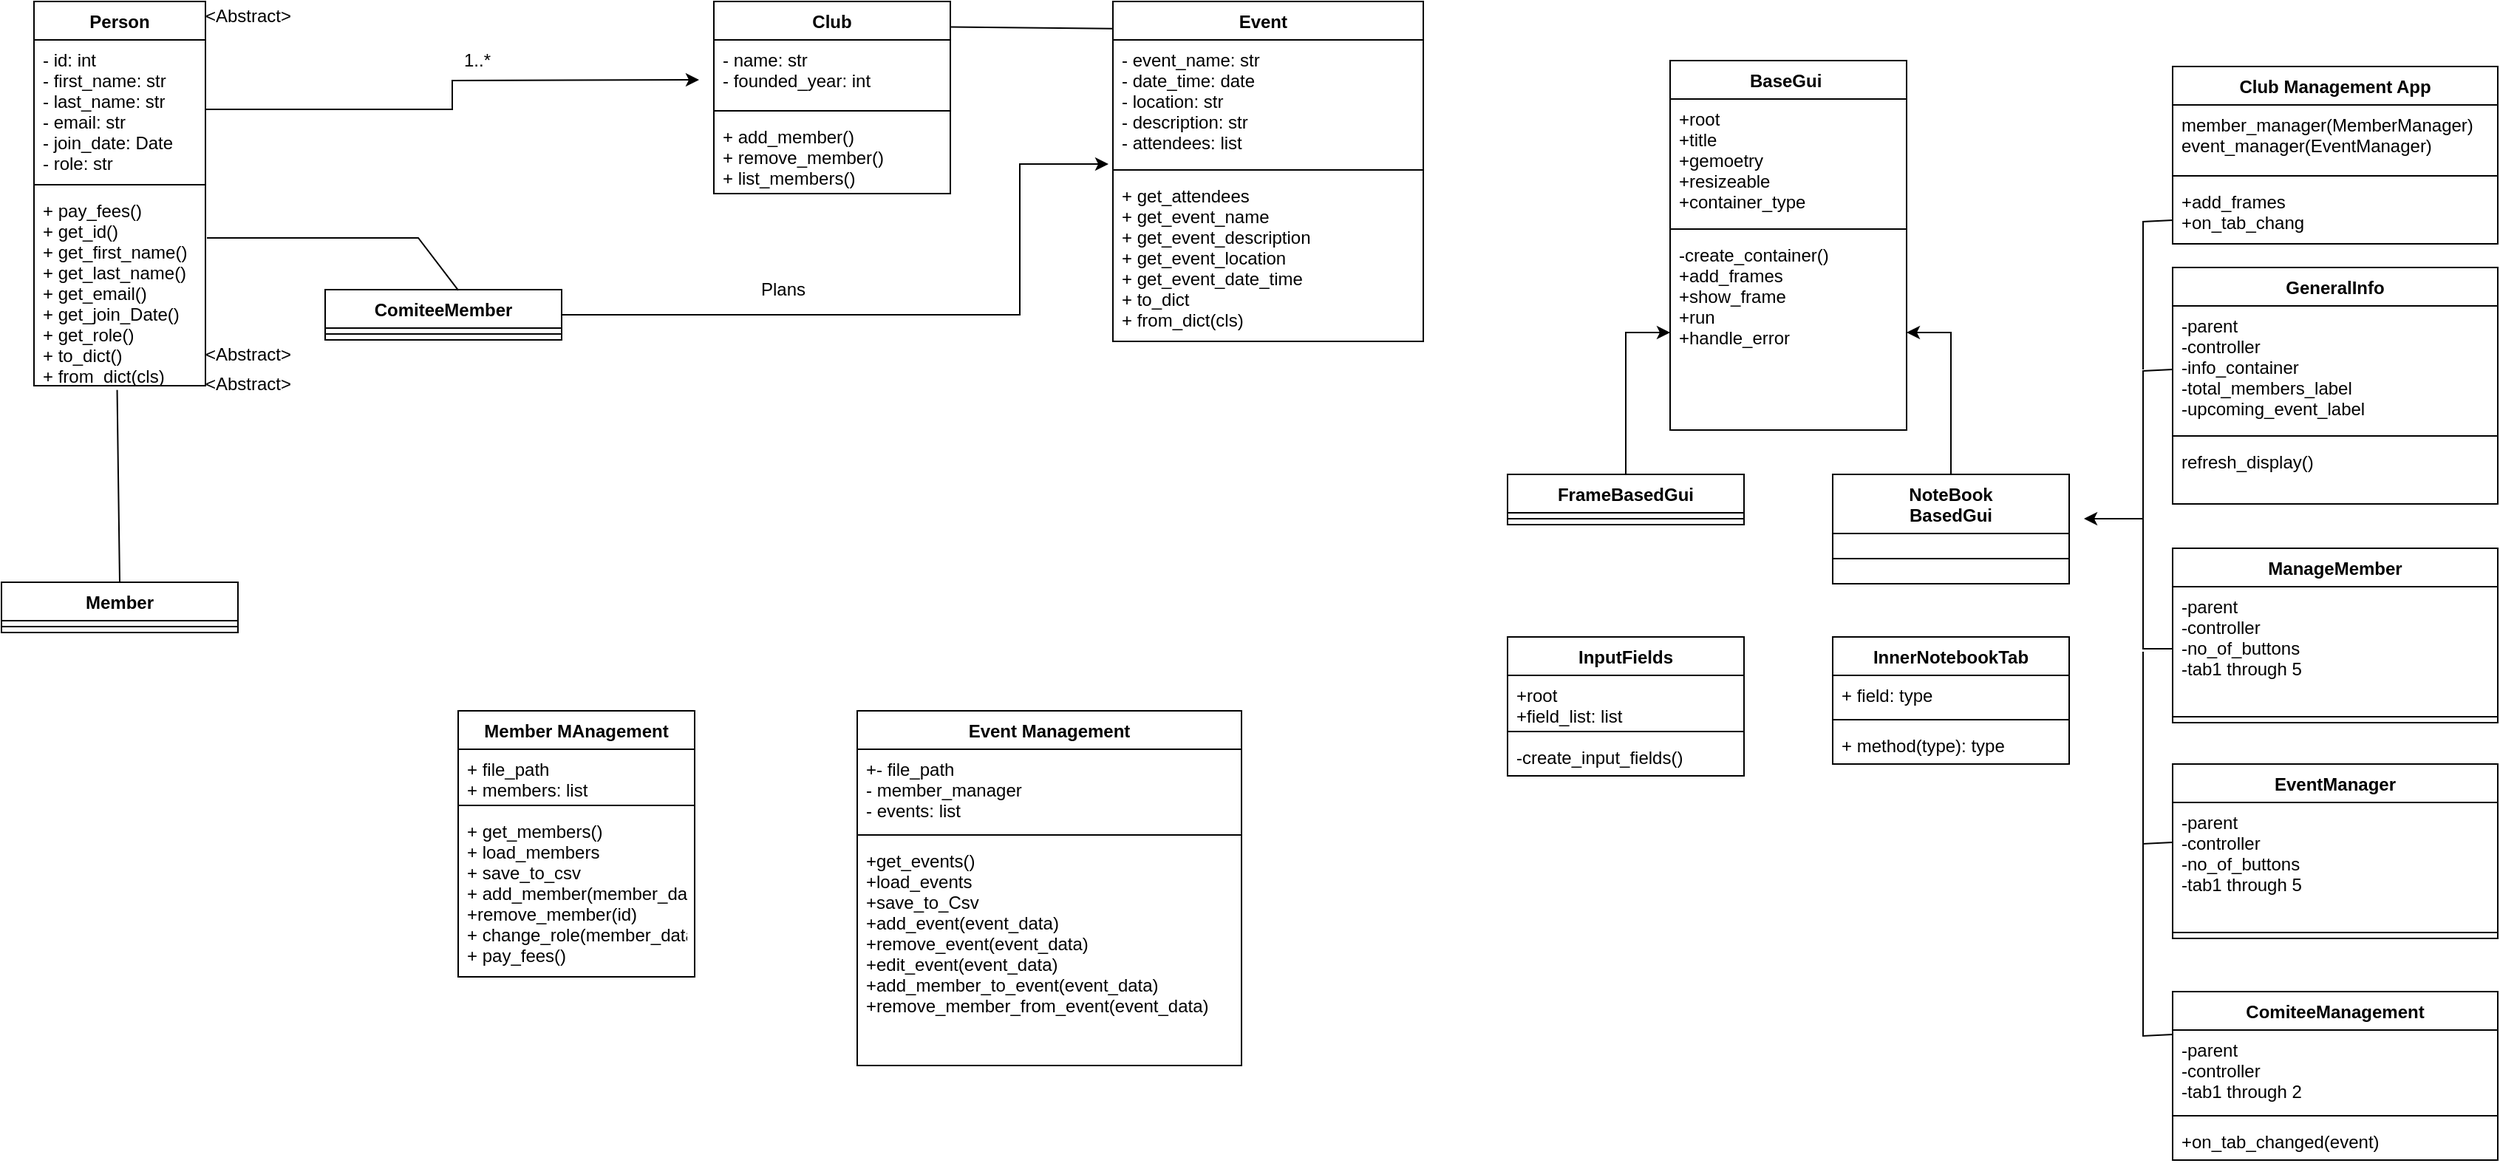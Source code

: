 <mxfile version="19.0.1" type="device"><diagram id="oZIaT7KFOgvUiZ4trvgQ" name="Page-1"><mxGraphModel dx="4478" dy="1831" grid="1" gridSize="10" guides="1" tooltips="1" connect="1" arrows="1" fold="1" page="1" pageScale="1" pageWidth="827" pageHeight="1169" math="0" shadow="0"><root><mxCell id="0"/><mxCell id="1" parent="0"/><mxCell id="9O5yzPZWpLNGBQYZvTPE-1" value="BaseGui " style="swimlane;fontStyle=1;align=center;verticalAlign=top;childLayout=stackLayout;horizontal=1;startSize=26;horizontalStack=0;resizeParent=1;resizeParentMax=0;resizeLast=0;collapsible=1;marginBottom=0;" vertex="1" parent="1"><mxGeometry x="1120" y="80" width="160" height="250" as="geometry"/></mxCell><mxCell id="9O5yzPZWpLNGBQYZvTPE-2" value="+root&#10;+title&#10;+gemoetry&#10;+resizeable&#10;+container_type" style="text;strokeColor=none;fillColor=none;align=left;verticalAlign=top;spacingLeft=4;spacingRight=4;overflow=hidden;rotatable=0;points=[[0,0.5],[1,0.5]];portConstraint=eastwest;" vertex="1" parent="9O5yzPZWpLNGBQYZvTPE-1"><mxGeometry y="26" width="160" height="84" as="geometry"/></mxCell><mxCell id="9O5yzPZWpLNGBQYZvTPE-3" value="" style="line;strokeWidth=1;fillColor=none;align=left;verticalAlign=middle;spacingTop=-1;spacingLeft=3;spacingRight=3;rotatable=0;labelPosition=right;points=[];portConstraint=eastwest;" vertex="1" parent="9O5yzPZWpLNGBQYZvTPE-1"><mxGeometry y="110" width="160" height="8" as="geometry"/></mxCell><mxCell id="9O5yzPZWpLNGBQYZvTPE-4" value="-create_container()&#10;+add_frames&#10;+show_frame&#10;+run&#10;+handle_error" style="text;strokeColor=none;fillColor=none;align=left;verticalAlign=top;spacingLeft=4;spacingRight=4;overflow=hidden;rotatable=0;points=[[0,0.5],[1,0.5]];portConstraint=eastwest;" vertex="1" parent="9O5yzPZWpLNGBQYZvTPE-1"><mxGeometry y="118" width="160" height="132" as="geometry"/></mxCell><mxCell id="9O5yzPZWpLNGBQYZvTPE-5" value="" style="edgeStyle=orthogonalEdgeStyle;rounded=0;orthogonalLoop=1;jettySize=auto;html=1;" edge="1" parent="1" source="9O5yzPZWpLNGBQYZvTPE-6" target="9O5yzPZWpLNGBQYZvTPE-4"><mxGeometry relative="1" as="geometry"/></mxCell><mxCell id="9O5yzPZWpLNGBQYZvTPE-6" value="FrameBasedGui" style="swimlane;fontStyle=1;align=center;verticalAlign=top;childLayout=stackLayout;horizontal=1;startSize=26;horizontalStack=0;resizeParent=1;resizeParentMax=0;resizeLast=0;collapsible=1;marginBottom=0;" vertex="1" parent="1"><mxGeometry x="1010" y="360" width="160" height="34" as="geometry"/></mxCell><mxCell id="9O5yzPZWpLNGBQYZvTPE-7" value="" style="line;strokeWidth=1;fillColor=none;align=left;verticalAlign=middle;spacingTop=-1;spacingLeft=3;spacingRight=3;rotatable=0;labelPosition=right;points=[];portConstraint=eastwest;" vertex="1" parent="9O5yzPZWpLNGBQYZvTPE-6"><mxGeometry y="26" width="160" height="8" as="geometry"/></mxCell><mxCell id="9O5yzPZWpLNGBQYZvTPE-8" value="" style="edgeStyle=orthogonalEdgeStyle;rounded=0;orthogonalLoop=1;jettySize=auto;html=1;" edge="1" parent="1" source="9O5yzPZWpLNGBQYZvTPE-9" target="9O5yzPZWpLNGBQYZvTPE-4"><mxGeometry relative="1" as="geometry"/></mxCell><mxCell id="9O5yzPZWpLNGBQYZvTPE-9" value="NoteBook&#10;BasedGui" style="swimlane;fontStyle=1;align=center;verticalAlign=top;childLayout=stackLayout;horizontal=1;startSize=40;horizontalStack=0;resizeParent=1;resizeParentMax=0;resizeLast=0;collapsible=1;marginBottom=0;" vertex="1" parent="1"><mxGeometry x="1230" y="360" width="160" height="74" as="geometry"/></mxCell><mxCell id="9O5yzPZWpLNGBQYZvTPE-10" value="" style="line;strokeWidth=1;fillColor=none;align=left;verticalAlign=middle;spacingTop=-1;spacingLeft=3;spacingRight=3;rotatable=0;labelPosition=right;points=[];portConstraint=eastwest;" vertex="1" parent="9O5yzPZWpLNGBQYZvTPE-9"><mxGeometry y="40" width="160" height="34" as="geometry"/></mxCell><mxCell id="9O5yzPZWpLNGBQYZvTPE-11" value="InputFields" style="swimlane;fontStyle=1;align=center;verticalAlign=top;childLayout=stackLayout;horizontal=1;startSize=26;horizontalStack=0;resizeParent=1;resizeParentMax=0;resizeLast=0;collapsible=1;marginBottom=0;" vertex="1" parent="1"><mxGeometry x="1010" y="470" width="160" height="94" as="geometry"/></mxCell><mxCell id="9O5yzPZWpLNGBQYZvTPE-12" value="+root&#10;+field_list: list" style="text;strokeColor=none;fillColor=none;align=left;verticalAlign=top;spacingLeft=4;spacingRight=4;overflow=hidden;rotatable=0;points=[[0,0.5],[1,0.5]];portConstraint=eastwest;" vertex="1" parent="9O5yzPZWpLNGBQYZvTPE-11"><mxGeometry y="26" width="160" height="34" as="geometry"/></mxCell><mxCell id="9O5yzPZWpLNGBQYZvTPE-13" value="" style="line;strokeWidth=1;fillColor=none;align=left;verticalAlign=middle;spacingTop=-1;spacingLeft=3;spacingRight=3;rotatable=0;labelPosition=right;points=[];portConstraint=eastwest;" vertex="1" parent="9O5yzPZWpLNGBQYZvTPE-11"><mxGeometry y="60" width="160" height="8" as="geometry"/></mxCell><mxCell id="9O5yzPZWpLNGBQYZvTPE-14" value="-create_input_fields()" style="text;strokeColor=none;fillColor=none;align=left;verticalAlign=top;spacingLeft=4;spacingRight=4;overflow=hidden;rotatable=0;points=[[0,0.5],[1,0.5]];portConstraint=eastwest;" vertex="1" parent="9O5yzPZWpLNGBQYZvTPE-11"><mxGeometry y="68" width="160" height="26" as="geometry"/></mxCell><mxCell id="9O5yzPZWpLNGBQYZvTPE-16" value="Member" style="swimlane;fontStyle=1;align=center;verticalAlign=top;childLayout=stackLayout;horizontal=1;startSize=26;horizontalStack=0;resizeParent=1;resizeParentMax=0;resizeLast=0;collapsible=1;marginBottom=0;" vertex="1" parent="1"><mxGeometry x="-9" y="433" width="160" height="34" as="geometry"/></mxCell><mxCell id="9O5yzPZWpLNGBQYZvTPE-18" value="" style="line;strokeWidth=1;fillColor=none;align=left;verticalAlign=middle;spacingTop=-1;spacingLeft=3;spacingRight=3;rotatable=0;labelPosition=right;points=[];portConstraint=eastwest;" vertex="1" parent="9O5yzPZWpLNGBQYZvTPE-16"><mxGeometry y="26" width="160" height="8" as="geometry"/></mxCell><mxCell id="9O5yzPZWpLNGBQYZvTPE-20" value="Club" style="swimlane;fontStyle=1;align=center;verticalAlign=top;childLayout=stackLayout;horizontal=1;startSize=26;horizontalStack=0;resizeParent=1;resizeParentMax=0;resizeLast=0;collapsible=1;marginBottom=0;" vertex="1" parent="1"><mxGeometry x="473" y="40" width="160" height="130" as="geometry"/></mxCell><mxCell id="9O5yzPZWpLNGBQYZvTPE-21" value="- name: str&#10;- founded_year: int" style="text;strokeColor=none;fillColor=none;align=left;verticalAlign=top;spacingLeft=4;spacingRight=4;overflow=hidden;rotatable=0;points=[[0,0.5],[1,0.5]];portConstraint=eastwest;" vertex="1" parent="9O5yzPZWpLNGBQYZvTPE-20"><mxGeometry y="26" width="160" height="44" as="geometry"/></mxCell><mxCell id="9O5yzPZWpLNGBQYZvTPE-22" value="" style="line;strokeWidth=1;fillColor=none;align=left;verticalAlign=middle;spacingTop=-1;spacingLeft=3;spacingRight=3;rotatable=0;labelPosition=right;points=[];portConstraint=eastwest;" vertex="1" parent="9O5yzPZWpLNGBQYZvTPE-20"><mxGeometry y="70" width="160" height="8" as="geometry"/></mxCell><mxCell id="9O5yzPZWpLNGBQYZvTPE-23" value="+ add_member()&#10;+ remove_member()&#10;+ list_members()" style="text;strokeColor=none;fillColor=none;align=left;verticalAlign=top;spacingLeft=4;spacingRight=4;overflow=hidden;rotatable=0;points=[[0,0.5],[1,0.5]];portConstraint=eastwest;" vertex="1" parent="9O5yzPZWpLNGBQYZvTPE-20"><mxGeometry y="78" width="160" height="52" as="geometry"/></mxCell><mxCell id="9O5yzPZWpLNGBQYZvTPE-24" value="Person" style="swimlane;fontStyle=1;align=center;verticalAlign=top;childLayout=stackLayout;horizontal=1;startSize=26;horizontalStack=0;resizeParent=1;resizeParentMax=0;resizeLast=0;collapsible=1;marginBottom=0;" vertex="1" parent="1"><mxGeometry x="13" y="40" width="116" height="260" as="geometry"/></mxCell><mxCell id="9O5yzPZWpLNGBQYZvTPE-25" value="- id: int&#10;- first_name: str&#10;- last_name: str&#10;- email: str&#10;- join_date: Date&#10;- role: str" style="text;strokeColor=none;fillColor=none;align=left;verticalAlign=top;spacingLeft=4;spacingRight=4;overflow=hidden;rotatable=0;points=[[0,0.5],[1,0.5]];portConstraint=eastwest;" vertex="1" parent="9O5yzPZWpLNGBQYZvTPE-24"><mxGeometry y="26" width="116" height="94" as="geometry"/></mxCell><mxCell id="9O5yzPZWpLNGBQYZvTPE-26" value="" style="line;strokeWidth=1;fillColor=none;align=left;verticalAlign=middle;spacingTop=-1;spacingLeft=3;spacingRight=3;rotatable=0;labelPosition=right;points=[];portConstraint=eastwest;" vertex="1" parent="9O5yzPZWpLNGBQYZvTPE-24"><mxGeometry y="120" width="116" height="8" as="geometry"/></mxCell><mxCell id="9O5yzPZWpLNGBQYZvTPE-27" value="+ pay_fees()&#10;+ get_id()&#10;+ get_first_name()&#10;+ get_last_name()&#10;+ get_email()&#10;+ get_join_Date()&#10;+ get_role()&#10;+ to_dict()&#10;+ from_dict(cls)" style="text;strokeColor=none;fillColor=none;align=left;verticalAlign=top;spacingLeft=4;spacingRight=4;overflow=hidden;rotatable=0;points=[[0,0.5],[1,0.5]];portConstraint=eastwest;" vertex="1" parent="9O5yzPZWpLNGBQYZvTPE-24"><mxGeometry y="128" width="116" height="132" as="geometry"/></mxCell><mxCell id="9O5yzPZWpLNGBQYZvTPE-61" style="edgeStyle=orthogonalEdgeStyle;rounded=0;orthogonalLoop=1;jettySize=auto;html=1;" edge="1" parent="1" source="9O5yzPZWpLNGBQYZvTPE-33"><mxGeometry relative="1" as="geometry"><mxPoint x="740" y="150" as="targetPoint"/><Array as="points"><mxPoint x="680" y="252"/><mxPoint x="680" y="150"/></Array></mxGeometry></mxCell><mxCell id="9O5yzPZWpLNGBQYZvTPE-33" value="ComiteeMember" style="swimlane;fontStyle=1;align=center;verticalAlign=top;childLayout=stackLayout;horizontal=1;startSize=26;horizontalStack=0;resizeParent=1;resizeParentMax=0;resizeLast=0;collapsible=1;marginBottom=0;" vertex="1" parent="1"><mxGeometry x="210" y="235" width="160" height="34" as="geometry"/></mxCell><mxCell id="9O5yzPZWpLNGBQYZvTPE-35" value="" style="line;strokeWidth=1;fillColor=none;align=left;verticalAlign=middle;spacingTop=-1;spacingLeft=3;spacingRight=3;rotatable=0;labelPosition=right;points=[];portConstraint=eastwest;" vertex="1" parent="9O5yzPZWpLNGBQYZvTPE-33"><mxGeometry y="26" width="160" height="8" as="geometry"/></mxCell><mxCell id="9O5yzPZWpLNGBQYZvTPE-39" value="Event  " style="swimlane;fontStyle=1;align=center;verticalAlign=top;childLayout=stackLayout;horizontal=1;startSize=26;horizontalStack=0;resizeParent=1;resizeParentMax=0;resizeLast=0;collapsible=1;marginBottom=0;" vertex="1" parent="1"><mxGeometry x="743" y="40" width="210" height="230" as="geometry"/></mxCell><mxCell id="9O5yzPZWpLNGBQYZvTPE-40" value="- event_name: str&#10;- date_time: date&#10;- location: str&#10;- description: str&#10;- attendees: list" style="text;strokeColor=none;fillColor=none;align=left;verticalAlign=top;spacingLeft=4;spacingRight=4;overflow=hidden;rotatable=0;points=[[0,0.5],[1,0.5]];portConstraint=eastwest;" vertex="1" parent="9O5yzPZWpLNGBQYZvTPE-39"><mxGeometry y="26" width="210" height="84" as="geometry"/></mxCell><mxCell id="9O5yzPZWpLNGBQYZvTPE-41" value="" style="line;strokeWidth=1;fillColor=none;align=left;verticalAlign=middle;spacingTop=-1;spacingLeft=3;spacingRight=3;rotatable=0;labelPosition=right;points=[];portConstraint=eastwest;" vertex="1" parent="9O5yzPZWpLNGBQYZvTPE-39"><mxGeometry y="110" width="210" height="8" as="geometry"/></mxCell><mxCell id="9O5yzPZWpLNGBQYZvTPE-42" value="+ get_attendees&#10;+ get_event_name&#10;+ get_event_description&#10;+ get_event_location&#10;+ get_event_date_time&#10;+ to_dict&#10;+ from_dict(cls)" style="text;strokeColor=none;fillColor=none;align=left;verticalAlign=top;spacingLeft=4;spacingRight=4;overflow=hidden;rotatable=0;points=[[0,0.5],[1,0.5]];portConstraint=eastwest;" vertex="1" parent="9O5yzPZWpLNGBQYZvTPE-39"><mxGeometry y="118" width="210" height="112" as="geometry"/></mxCell><mxCell id="9O5yzPZWpLNGBQYZvTPE-43" value="" style="endArrow=none;html=1;rounded=0;exitX=0.563;exitY=0.012;exitDx=0;exitDy=0;exitPerimeter=0;" edge="1" parent="1" source="9O5yzPZWpLNGBQYZvTPE-33"><mxGeometry width="50" height="50" relative="1" as="geometry"><mxPoint x="-157" y="239" as="sourcePoint"/><mxPoint x="130" y="200" as="targetPoint"/><Array as="points"><mxPoint x="273" y="200"/></Array></mxGeometry></mxCell><mxCell id="9O5yzPZWpLNGBQYZvTPE-44" style="edgeStyle=orthogonalEdgeStyle;rounded=0;orthogonalLoop=1;jettySize=auto;html=1;" edge="1" parent="1" source="9O5yzPZWpLNGBQYZvTPE-25"><mxGeometry relative="1" as="geometry"><mxPoint x="463" y="93" as="targetPoint"/></mxGeometry></mxCell><mxCell id="9O5yzPZWpLNGBQYZvTPE-45" value="1..*" style="text;html=1;strokeColor=none;fillColor=none;align=center;verticalAlign=middle;whiteSpace=wrap;rounded=0;" vertex="1" parent="1"><mxGeometry x="283" y="70" width="60" height="20" as="geometry"/></mxCell><mxCell id="9O5yzPZWpLNGBQYZvTPE-50" value="" style="endArrow=none;html=1;rounded=0;entryX=0;entryY=0.08;entryDx=0;entryDy=0;entryPerimeter=0;exitX=1;exitY=0.133;exitDx=0;exitDy=0;exitPerimeter=0;" edge="1" parent="1" source="9O5yzPZWpLNGBQYZvTPE-20" target="9O5yzPZWpLNGBQYZvTPE-39"><mxGeometry width="50" height="50" relative="1" as="geometry"><mxPoint x="393" y="310" as="sourcePoint"/><mxPoint x="443" y="260" as="targetPoint"/></mxGeometry></mxCell><mxCell id="9O5yzPZWpLNGBQYZvTPE-52" value="&amp;lt;Abstract&amp;gt;" style="text;html=1;strokeColor=none;fillColor=none;align=center;verticalAlign=middle;whiteSpace=wrap;rounded=0;" vertex="1" parent="1"><mxGeometry x="133" y="40" width="50" height="20" as="geometry"/></mxCell><mxCell id="9O5yzPZWpLNGBQYZvTPE-53" value="&amp;lt;Abstract&amp;gt;" style="text;html=1;strokeColor=none;fillColor=none;align=center;verticalAlign=middle;whiteSpace=wrap;rounded=0;" vertex="1" parent="1"><mxGeometry x="133" y="269" width="50" height="20" as="geometry"/></mxCell><mxCell id="9O5yzPZWpLNGBQYZvTPE-57" style="edgeStyle=orthogonalEdgeStyle;rounded=0;orthogonalLoop=1;jettySize=auto;html=1;exitX=0.5;exitY=1;exitDx=0;exitDy=0;" edge="1" parent="1" source="9O5yzPZWpLNGBQYZvTPE-53" target="9O5yzPZWpLNGBQYZvTPE-53"><mxGeometry relative="1" as="geometry"/></mxCell><mxCell id="9O5yzPZWpLNGBQYZvTPE-59" value="&amp;lt;Abstract&amp;gt;" style="text;html=1;strokeColor=none;fillColor=none;align=center;verticalAlign=middle;whiteSpace=wrap;rounded=0;" vertex="1" parent="1"><mxGeometry x="133" y="289" width="50" height="20" as="geometry"/></mxCell><mxCell id="9O5yzPZWpLNGBQYZvTPE-60" value="" style="endArrow=none;html=1;rounded=0;exitX=0.485;exitY=1.022;exitDx=0;exitDy=0;exitPerimeter=0;entryX=0.5;entryY=0;entryDx=0;entryDy=0;" edge="1" parent="1" source="9O5yzPZWpLNGBQYZvTPE-27" target="9O5yzPZWpLNGBQYZvTPE-16"><mxGeometry width="50" height="50" relative="1" as="geometry"><mxPoint x="283.0" y="433.004" as="sourcePoint"/><mxPoint x="68.92" y="414.02" as="targetPoint"/><Array as="points"><mxPoint x="70" y="360"/></Array></mxGeometry></mxCell><mxCell id="9O5yzPZWpLNGBQYZvTPE-62" value="Plans" style="text;html=1;strokeColor=none;fillColor=none;align=center;verticalAlign=middle;whiteSpace=wrap;rounded=0;" vertex="1" parent="1"><mxGeometry x="490" y="220" width="60" height="30" as="geometry"/></mxCell><mxCell id="9O5yzPZWpLNGBQYZvTPE-63" value="Member MAnagement" style="swimlane;fontStyle=1;align=center;verticalAlign=top;childLayout=stackLayout;horizontal=1;startSize=26;horizontalStack=0;resizeParent=1;resizeParentMax=0;resizeLast=0;collapsible=1;marginBottom=0;" vertex="1" parent="1"><mxGeometry x="300" y="520" width="160" height="180" as="geometry"/></mxCell><mxCell id="9O5yzPZWpLNGBQYZvTPE-64" value="+ file_path&#10;+ members: list" style="text;strokeColor=none;fillColor=none;align=left;verticalAlign=top;spacingLeft=4;spacingRight=4;overflow=hidden;rotatable=0;points=[[0,0.5],[1,0.5]];portConstraint=eastwest;" vertex="1" parent="9O5yzPZWpLNGBQYZvTPE-63"><mxGeometry y="26" width="160" height="34" as="geometry"/></mxCell><mxCell id="9O5yzPZWpLNGBQYZvTPE-65" value="" style="line;strokeWidth=1;fillColor=none;align=left;verticalAlign=middle;spacingTop=-1;spacingLeft=3;spacingRight=3;rotatable=0;labelPosition=right;points=[];portConstraint=eastwest;" vertex="1" parent="9O5yzPZWpLNGBQYZvTPE-63"><mxGeometry y="60" width="160" height="8" as="geometry"/></mxCell><mxCell id="9O5yzPZWpLNGBQYZvTPE-66" value="+ get_members()&#10;+ load_members&#10;+ save_to_csv&#10;+ add_member(member_data:dict)&#10;+remove_member(id)&#10;+ change_role(member_data: dict)&#10;+ pay_fees()" style="text;strokeColor=none;fillColor=none;align=left;verticalAlign=top;spacingLeft=4;spacingRight=4;overflow=hidden;rotatable=0;points=[[0,0.5],[1,0.5]];portConstraint=eastwest;" vertex="1" parent="9O5yzPZWpLNGBQYZvTPE-63"><mxGeometry y="68" width="160" height="112" as="geometry"/></mxCell><mxCell id="9O5yzPZWpLNGBQYZvTPE-67" value="Event Management" style="swimlane;fontStyle=1;align=center;verticalAlign=top;childLayout=stackLayout;horizontal=1;startSize=26;horizontalStack=0;resizeParent=1;resizeParentMax=0;resizeLast=0;collapsible=1;marginBottom=0;" vertex="1" parent="1"><mxGeometry x="570" y="520" width="260" height="240" as="geometry"/></mxCell><mxCell id="9O5yzPZWpLNGBQYZvTPE-68" value="+- file_path&#10;- member_manager&#10;- events: list" style="text;strokeColor=none;fillColor=none;align=left;verticalAlign=top;spacingLeft=4;spacingRight=4;overflow=hidden;rotatable=0;points=[[0,0.5],[1,0.5]];portConstraint=eastwest;" vertex="1" parent="9O5yzPZWpLNGBQYZvTPE-67"><mxGeometry y="26" width="260" height="54" as="geometry"/></mxCell><mxCell id="9O5yzPZWpLNGBQYZvTPE-69" value="" style="line;strokeWidth=1;fillColor=none;align=left;verticalAlign=middle;spacingTop=-1;spacingLeft=3;spacingRight=3;rotatable=0;labelPosition=right;points=[];portConstraint=eastwest;" vertex="1" parent="9O5yzPZWpLNGBQYZvTPE-67"><mxGeometry y="80" width="260" height="8" as="geometry"/></mxCell><mxCell id="9O5yzPZWpLNGBQYZvTPE-70" value="+get_events()&#10;+load_events&#10;+save_to_Csv&#10;+add_event(event_data)&#10;+remove_event(event_data)&#10;+edit_event(event_data)&#10;+add_member_to_event(event_data)&#10;+remove_member_from_event(event_data)" style="text;strokeColor=none;fillColor=none;align=left;verticalAlign=top;spacingLeft=4;spacingRight=4;overflow=hidden;rotatable=0;points=[[0,0.5],[1,0.5]];portConstraint=eastwest;" vertex="1" parent="9O5yzPZWpLNGBQYZvTPE-67"><mxGeometry y="88" width="260" height="152" as="geometry"/></mxCell><mxCell id="9O5yzPZWpLNGBQYZvTPE-74" value="Club Management App" style="swimlane;fontStyle=1;align=center;verticalAlign=top;childLayout=stackLayout;horizontal=1;startSize=26;horizontalStack=0;resizeParent=1;resizeParentMax=0;resizeLast=0;collapsible=1;marginBottom=0;" vertex="1" parent="1"><mxGeometry x="1460" y="84" width="220" height="120" as="geometry"/></mxCell><mxCell id="9O5yzPZWpLNGBQYZvTPE-75" value="member_manager(MemberManager)&#10;event_manager(EventManager)" style="text;strokeColor=none;fillColor=none;align=left;verticalAlign=top;spacingLeft=4;spacingRight=4;overflow=hidden;rotatable=0;points=[[0,0.5],[1,0.5]];portConstraint=eastwest;" vertex="1" parent="9O5yzPZWpLNGBQYZvTPE-74"><mxGeometry y="26" width="220" height="44" as="geometry"/></mxCell><mxCell id="9O5yzPZWpLNGBQYZvTPE-76" value="" style="line;strokeWidth=1;fillColor=none;align=left;verticalAlign=middle;spacingTop=-1;spacingLeft=3;spacingRight=3;rotatable=0;labelPosition=right;points=[];portConstraint=eastwest;" vertex="1" parent="9O5yzPZWpLNGBQYZvTPE-74"><mxGeometry y="70" width="220" height="8" as="geometry"/></mxCell><mxCell id="9O5yzPZWpLNGBQYZvTPE-77" value="+add_frames&#10;+on_tab_chang" style="text;strokeColor=none;fillColor=none;align=left;verticalAlign=top;spacingLeft=4;spacingRight=4;overflow=hidden;rotatable=0;points=[[0,0.5],[1,0.5]];portConstraint=eastwest;" vertex="1" parent="9O5yzPZWpLNGBQYZvTPE-74"><mxGeometry y="78" width="220" height="42" as="geometry"/></mxCell><mxCell id="9O5yzPZWpLNGBQYZvTPE-78" value="GeneralInfo" style="swimlane;fontStyle=1;align=center;verticalAlign=top;childLayout=stackLayout;horizontal=1;startSize=26;horizontalStack=0;resizeParent=1;resizeParentMax=0;resizeLast=0;collapsible=1;marginBottom=0;" vertex="1" parent="1"><mxGeometry x="1460" y="220" width="220" height="160" as="geometry"/></mxCell><mxCell id="9O5yzPZWpLNGBQYZvTPE-79" value="-parent&#10;-controller&#10;-info_container&#10;-total_members_label&#10;-upcoming_event_label" style="text;strokeColor=none;fillColor=none;align=left;verticalAlign=top;spacingLeft=4;spacingRight=4;overflow=hidden;rotatable=0;points=[[0,0.5],[1,0.5]];portConstraint=eastwest;" vertex="1" parent="9O5yzPZWpLNGBQYZvTPE-78"><mxGeometry y="26" width="220" height="84" as="geometry"/></mxCell><mxCell id="9O5yzPZWpLNGBQYZvTPE-80" value="" style="line;strokeWidth=1;fillColor=none;align=left;verticalAlign=middle;spacingTop=-1;spacingLeft=3;spacingRight=3;rotatable=0;labelPosition=right;points=[];portConstraint=eastwest;" vertex="1" parent="9O5yzPZWpLNGBQYZvTPE-78"><mxGeometry y="110" width="220" height="8" as="geometry"/></mxCell><mxCell id="9O5yzPZWpLNGBQYZvTPE-81" value="refresh_display()" style="text;strokeColor=none;fillColor=none;align=left;verticalAlign=top;spacingLeft=4;spacingRight=4;overflow=hidden;rotatable=0;points=[[0,0.5],[1,0.5]];portConstraint=eastwest;" vertex="1" parent="9O5yzPZWpLNGBQYZvTPE-78"><mxGeometry y="118" width="220" height="42" as="geometry"/></mxCell><mxCell id="9O5yzPZWpLNGBQYZvTPE-82" value="ManageMember" style="swimlane;fontStyle=1;align=center;verticalAlign=top;childLayout=stackLayout;horizontal=1;startSize=26;horizontalStack=0;resizeParent=1;resizeParentMax=0;resizeLast=0;collapsible=1;marginBottom=0;" vertex="1" parent="1"><mxGeometry x="1460" y="410" width="220" height="118" as="geometry"/></mxCell><mxCell id="9O5yzPZWpLNGBQYZvTPE-83" value="-parent&#10;-controller&#10;-no_of_buttons&#10;-tab1 through 5" style="text;strokeColor=none;fillColor=none;align=left;verticalAlign=top;spacingLeft=4;spacingRight=4;overflow=hidden;rotatable=0;points=[[0,0.5],[1,0.5]];portConstraint=eastwest;" vertex="1" parent="9O5yzPZWpLNGBQYZvTPE-82"><mxGeometry y="26" width="220" height="84" as="geometry"/></mxCell><mxCell id="9O5yzPZWpLNGBQYZvTPE-84" value="" style="line;strokeWidth=1;fillColor=none;align=left;verticalAlign=middle;spacingTop=-1;spacingLeft=3;spacingRight=3;rotatable=0;labelPosition=right;points=[];portConstraint=eastwest;" vertex="1" parent="9O5yzPZWpLNGBQYZvTPE-82"><mxGeometry y="110" width="220" height="8" as="geometry"/></mxCell><mxCell id="9O5yzPZWpLNGBQYZvTPE-86" value="InnerNotebookTab" style="swimlane;fontStyle=1;align=center;verticalAlign=top;childLayout=stackLayout;horizontal=1;startSize=26;horizontalStack=0;resizeParent=1;resizeParentMax=0;resizeLast=0;collapsible=1;marginBottom=0;" vertex="1" parent="1"><mxGeometry x="1230" y="470" width="160" height="86" as="geometry"/></mxCell><mxCell id="9O5yzPZWpLNGBQYZvTPE-87" value="+ field: type" style="text;strokeColor=none;fillColor=none;align=left;verticalAlign=top;spacingLeft=4;spacingRight=4;overflow=hidden;rotatable=0;points=[[0,0.5],[1,0.5]];portConstraint=eastwest;" vertex="1" parent="9O5yzPZWpLNGBQYZvTPE-86"><mxGeometry y="26" width="160" height="26" as="geometry"/></mxCell><mxCell id="9O5yzPZWpLNGBQYZvTPE-88" value="" style="line;strokeWidth=1;fillColor=none;align=left;verticalAlign=middle;spacingTop=-1;spacingLeft=3;spacingRight=3;rotatable=0;labelPosition=right;points=[];portConstraint=eastwest;" vertex="1" parent="9O5yzPZWpLNGBQYZvTPE-86"><mxGeometry y="52" width="160" height="8" as="geometry"/></mxCell><mxCell id="9O5yzPZWpLNGBQYZvTPE-89" value="+ method(type): type" style="text;strokeColor=none;fillColor=none;align=left;verticalAlign=top;spacingLeft=4;spacingRight=4;overflow=hidden;rotatable=0;points=[[0,0.5],[1,0.5]];portConstraint=eastwest;" vertex="1" parent="9O5yzPZWpLNGBQYZvTPE-86"><mxGeometry y="60" width="160" height="26" as="geometry"/></mxCell><mxCell id="9O5yzPZWpLNGBQYZvTPE-90" value="EventManager" style="swimlane;fontStyle=1;align=center;verticalAlign=top;childLayout=stackLayout;horizontal=1;startSize=26;horizontalStack=0;resizeParent=1;resizeParentMax=0;resizeLast=0;collapsible=1;marginBottom=0;" vertex="1" parent="1"><mxGeometry x="1460" y="556" width="220" height="118" as="geometry"/></mxCell><mxCell id="9O5yzPZWpLNGBQYZvTPE-91" value="-parent&#10;-controller&#10;-no_of_buttons&#10;-tab1 through 5" style="text;strokeColor=none;fillColor=none;align=left;verticalAlign=top;spacingLeft=4;spacingRight=4;overflow=hidden;rotatable=0;points=[[0,0.5],[1,0.5]];portConstraint=eastwest;" vertex="1" parent="9O5yzPZWpLNGBQYZvTPE-90"><mxGeometry y="26" width="220" height="84" as="geometry"/></mxCell><mxCell id="9O5yzPZWpLNGBQYZvTPE-92" value="" style="line;strokeWidth=1;fillColor=none;align=left;verticalAlign=middle;spacingTop=-1;spacingLeft=3;spacingRight=3;rotatable=0;labelPosition=right;points=[];portConstraint=eastwest;" vertex="1" parent="9O5yzPZWpLNGBQYZvTPE-90"><mxGeometry y="110" width="220" height="8" as="geometry"/></mxCell><mxCell id="9O5yzPZWpLNGBQYZvTPE-96" value="ComiteeManagement" style="swimlane;fontStyle=1;align=center;verticalAlign=top;childLayout=stackLayout;horizontal=1;startSize=26;horizontalStack=0;resizeParent=1;resizeParentMax=0;resizeLast=0;collapsible=1;marginBottom=0;" vertex="1" parent="1"><mxGeometry x="1460" y="710" width="220" height="114" as="geometry"/></mxCell><mxCell id="9O5yzPZWpLNGBQYZvTPE-97" value="-parent&#10;-controller&#10;-tab1 through 2" style="text;strokeColor=none;fillColor=none;align=left;verticalAlign=top;spacingLeft=4;spacingRight=4;overflow=hidden;rotatable=0;points=[[0,0.5],[1,0.5]];portConstraint=eastwest;" vertex="1" parent="9O5yzPZWpLNGBQYZvTPE-96"><mxGeometry y="26" width="220" height="54" as="geometry"/></mxCell><mxCell id="9O5yzPZWpLNGBQYZvTPE-98" value="" style="line;strokeWidth=1;fillColor=none;align=left;verticalAlign=middle;spacingTop=-1;spacingLeft=3;spacingRight=3;rotatable=0;labelPosition=right;points=[];portConstraint=eastwest;" vertex="1" parent="9O5yzPZWpLNGBQYZvTPE-96"><mxGeometry y="80" width="220" height="8" as="geometry"/></mxCell><mxCell id="9O5yzPZWpLNGBQYZvTPE-99" value="+on_tab_changed(event)" style="text;strokeColor=none;fillColor=none;align=left;verticalAlign=top;spacingLeft=4;spacingRight=4;overflow=hidden;rotatable=0;points=[[0,0.5],[1,0.5]];portConstraint=eastwest;" vertex="1" parent="9O5yzPZWpLNGBQYZvTPE-96"><mxGeometry y="88" width="220" height="26" as="geometry"/></mxCell><mxCell id="9O5yzPZWpLNGBQYZvTPE-102" style="edgeStyle=orthogonalEdgeStyle;rounded=0;orthogonalLoop=1;jettySize=auto;html=1;" edge="1" parent="1" source="9O5yzPZWpLNGBQYZvTPE-83"><mxGeometry relative="1" as="geometry"><mxPoint x="1400" y="390" as="targetPoint"/><Array as="points"><mxPoint x="1440" y="478"/><mxPoint x="1440" y="390"/></Array></mxGeometry></mxCell><mxCell id="9O5yzPZWpLNGBQYZvTPE-104" value="" style="endArrow=none;html=1;rounded=0;" edge="1" parent="1"><mxGeometry width="50" height="50" relative="1" as="geometry"><mxPoint x="1440" y="390" as="sourcePoint"/><mxPoint x="1460" y="289" as="targetPoint"/><Array as="points"><mxPoint x="1440" y="290"/></Array></mxGeometry></mxCell><mxCell id="9O5yzPZWpLNGBQYZvTPE-105" value="" style="endArrow=none;html=1;rounded=0;" edge="1" parent="1"><mxGeometry width="50" height="50" relative="1" as="geometry"><mxPoint x="1440" y="289.0" as="sourcePoint"/><mxPoint x="1460" y="188" as="targetPoint"/><Array as="points"><mxPoint x="1440" y="189"/></Array></mxGeometry></mxCell><mxCell id="9O5yzPZWpLNGBQYZvTPE-107" value="" style="endArrow=none;html=1;rounded=0;" edge="1" parent="1"><mxGeometry width="50" height="50" relative="1" as="geometry"><mxPoint x="1440" y="480" as="sourcePoint"/><mxPoint x="1460" y="609" as="targetPoint"/><Array as="points"><mxPoint x="1440" y="610"/></Array></mxGeometry></mxCell><mxCell id="9O5yzPZWpLNGBQYZvTPE-108" value="" style="endArrow=none;html=1;rounded=0;" edge="1" parent="1"><mxGeometry width="50" height="50" relative="1" as="geometry"><mxPoint x="1440" y="610.0" as="sourcePoint"/><mxPoint x="1460" y="739" as="targetPoint"/><Array as="points"><mxPoint x="1440" y="740"/></Array></mxGeometry></mxCell></root></mxGraphModel></diagram></mxfile>